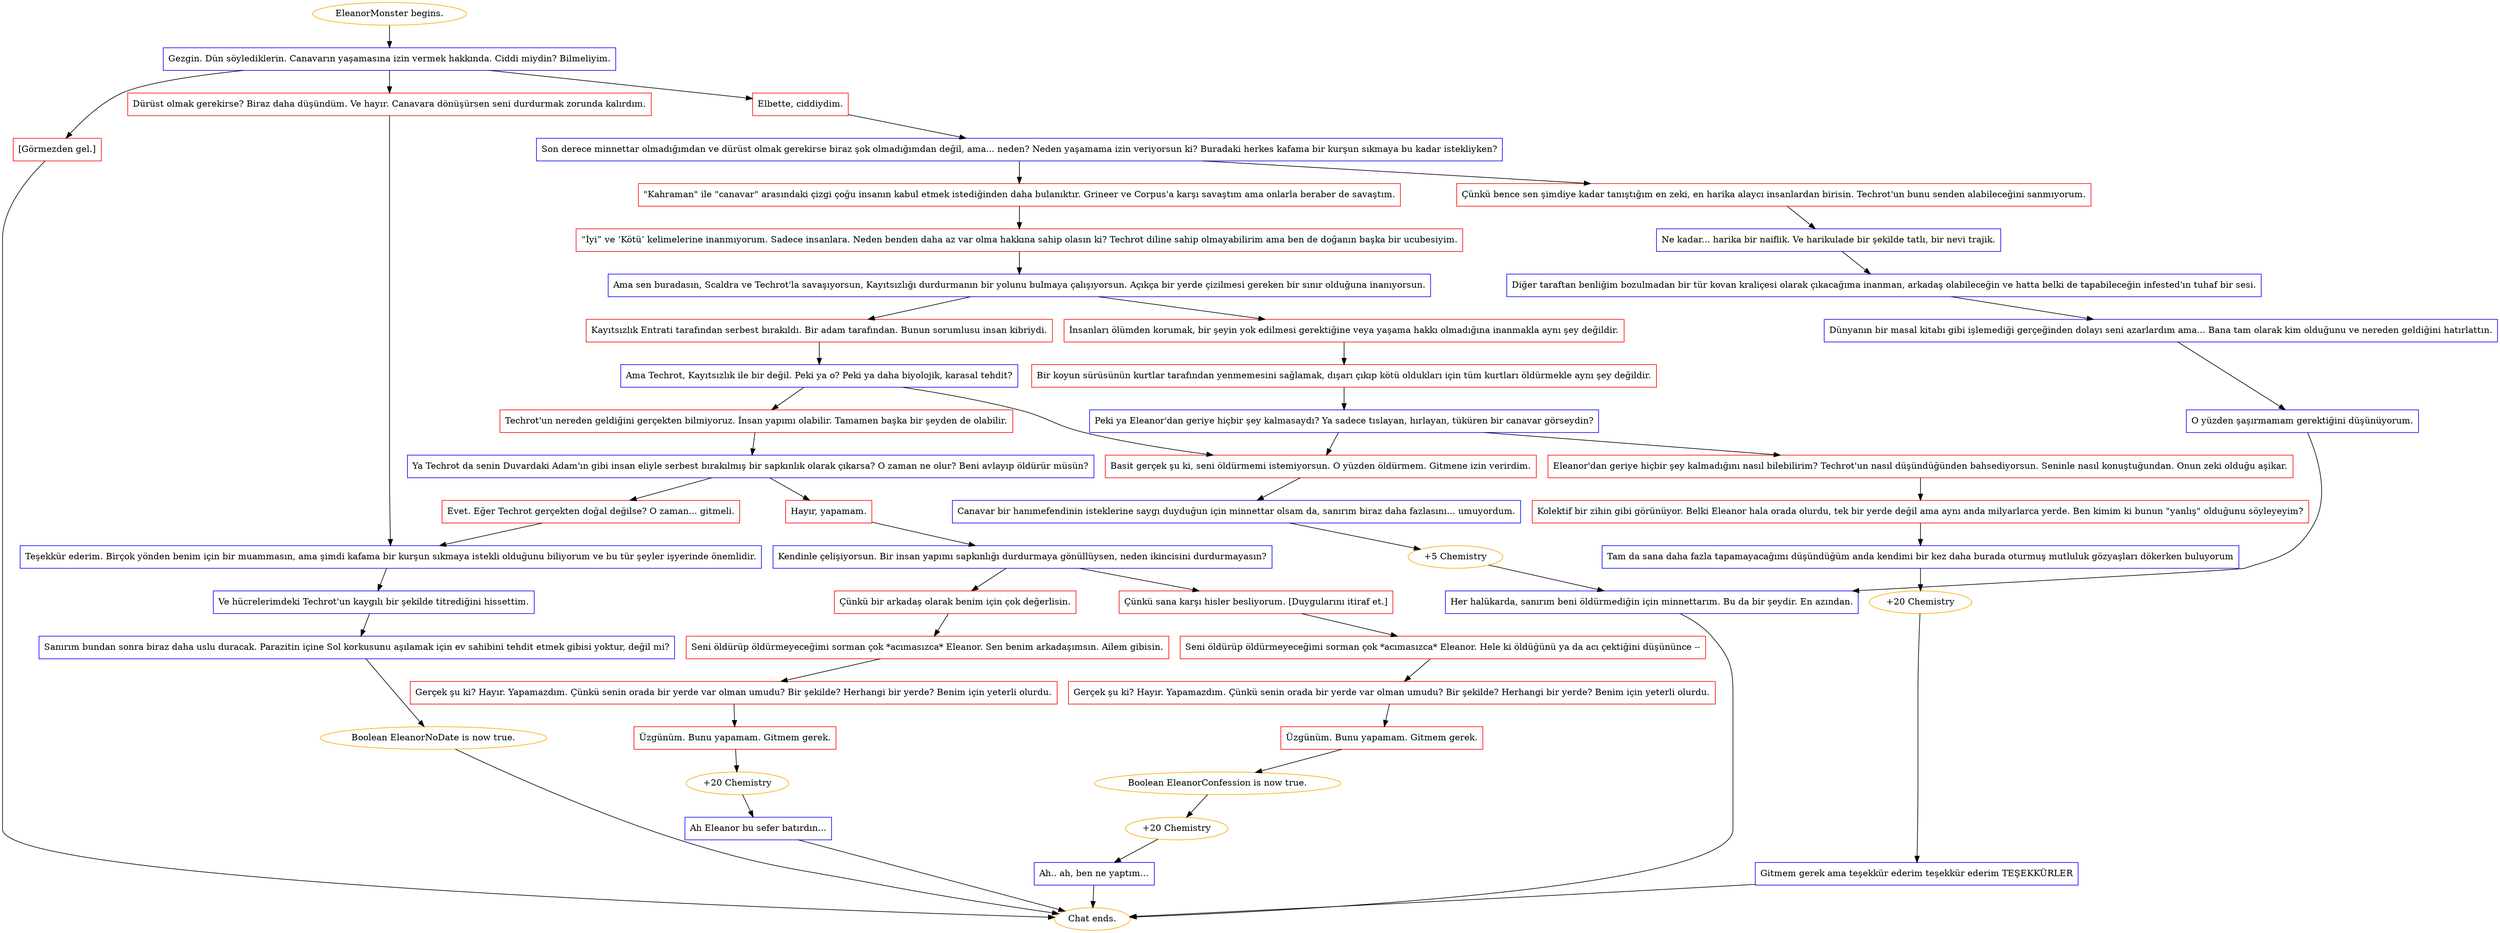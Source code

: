 digraph {
	"EleanorMonster begins." [color=orange];
		"EleanorMonster begins." -> j574766169;
	j574766169 [label="Gezgin. Dün söylediklerin. Canavarın yaşamasına izin vermek hakkında. Ciddi miydin? Bilmeliyim.",shape=box,color=blue];
		j574766169 -> j2980999489;
		j574766169 -> j2993471180;
		j574766169 -> j1155504604;
	j2980999489 [label="Elbette, ciddiydim.",shape=box,color=red];
		j2980999489 -> j496814674;
	j2993471180 [label="Dürüst olmak gerekirse? Biraz daha düşündüm. Ve hayır. Canavara dönüşürsen seni durdurmak zorunda kalırdım.",shape=box,color=red];
		j2993471180 -> j424336336;
	j1155504604 [label="[Görmezden gel.]",shape=box,color=red];
		j1155504604 -> "Chat ends.";
	j496814674 [label="Son derece minnettar olmadığımdan ve dürüst olmak gerekirse biraz şok olmadığımdan değil, ama... neden? Neden yaşamama izin veriyorsun ki? Buradaki herkes kafama bir kurşun sıkmaya bu kadar istekliyken?",shape=box,color=blue];
		j496814674 -> j2237666518;
		j496814674 -> j1818572863;
	j424336336 [label="Teşekkür ederim. Birçok yönden benim için bir muammasın, ama şimdi kafama bir kurşun sıkmaya istekli olduğunu biliyorum ve bu tür şeyler işyerinde önemlidir.",shape=box,color=blue];
		j424336336 -> j1079015532;
	"Chat ends." [color=orange];
	j2237666518 [label="\"Kahraman\" ile \"canavar\" arasındaki çizgi çoğu insanın kabul etmek istediğinden daha bulanıktır. Grineer ve Corpus'a karşı savaştım ama onlarla beraber de savaştım.",shape=box,color=red];
		j2237666518 -> j2943696463;
	j1818572863 [label="Çünkü bence sen şimdiye kadar tanıştığım en zeki, en harika alaycı insanlardan birisin. Techrot'un bunu senden alabileceğini sanmıyorum.",shape=box,color=red];
		j1818572863 -> j3271555435;
	j1079015532 [label="Ve hücrelerimdeki Techrot'un kaygılı bir şekilde titrediğini hissettim.",shape=box,color=blue];
		j1079015532 -> j2606239822;
	j2943696463 [label="“İyi” ve ‘Kötü’ kelimelerine inanmıyorum. Sadece insanlara. Neden benden daha az var olma hakkına sahip olasın ki? Techrot diline sahip olmayabilirim ama ben de doğanın başka bir ucubesiyim.",shape=box,color=red];
		j2943696463 -> j226456210;
	j3271555435 [label="Ne kadar... harika bir naiflik. Ve harikulade bir şekilde tatlı, bir nevi trajik.",shape=box,color=blue];
		j3271555435 -> j4091329861;
	j2606239822 [label="Sanırım bundan sonra biraz daha uslu duracak. Parazitin içine Sol korkusunu aşılamak için ev sahibini tehdit etmek gibisi yoktur, değil mi?",shape=box,color=blue];
		j2606239822 -> j2728200779;
	j226456210 [label="Ama sen buradasın, Scaldra ve Techrot'la savaşıyorsun, Kayıtsızlığı durdurmanın bir yolunu bulmaya çalışıyorsun. Açıkça bir yerde çizilmesi gereken bir sınır olduğuna inanıyorsun.",shape=box,color=blue];
		j226456210 -> j3247512051;
		j226456210 -> j3353267109;
	j4091329861 [label="Diğer taraftan benliğim bozulmadan bir tür kovan kraliçesi olarak çıkacağıma inanman, arkadaş olabileceğin ve hatta belki de tapabileceğin infested'ın tuhaf bir sesi.",shape=box,color=blue];
		j4091329861 -> j774951133;
	j2728200779 [label="Boolean EleanorNoDate is now true.",color=orange];
		j2728200779 -> "Chat ends.";
	j3247512051 [label="Kayıtsızlık Entrati tarafından serbest bırakıldı. Bir adam tarafından. Bunun sorumlusu insan kibriydi.",shape=box,color=red];
		j3247512051 -> j2774164145;
	j3353267109 [label="İnsanları ölümden korumak, bir şeyin yok edilmesi gerektiğine veya yaşama hakkı olmadığına inanmakla aynı şey değildir.",shape=box,color=red];
		j3353267109 -> j3672467090;
	j774951133 [label="Dünyanın bir masal kitabı gibi işlemediği gerçeğinden dolayı seni azarlardım ama... Bana tam olarak kim olduğunu ve nereden geldiğini hatırlattın.",shape=box,color=blue];
		j774951133 -> j1482764299;
	j2774164145 [label="Ama Techrot, Kayıtsızlık ile bir değil. Peki ya o? Peki ya daha biyolojik, karasal tehdit?",shape=box,color=blue];
		j2774164145 -> j1312651427;
		j2774164145 -> j855159151;
	j3672467090 [label="Bir koyun sürüsünün kurtlar tarafından yenmemesini sağlamak, dışarı çıkıp kötü oldukları için tüm kurtları öldürmekle aynı şey değildir.",shape=box,color=red];
		j3672467090 -> j2693046494;
	j1482764299 [label="O yüzden şaşırmamam gerektiğini düşünüyorum.",shape=box,color=blue];
		j1482764299 -> j2176278929;
	j1312651427 [label="Techrot'un nereden geldiğini gerçekten bilmiyoruz. İnsan yapımı olabilir. Tamamen başka bir şeyden de olabilir.",shape=box,color=red];
		j1312651427 -> j1921597028;
	j855159151 [label="Basit gerçek şu ki, seni öldürmemi istemiyorsun. O yüzden öldürmem. Gitmene izin verirdim.",shape=box,color=red];
		j855159151 -> j2996197391;
	j2693046494 [label="Peki ya Eleanor'dan geriye hiçbir şey kalmasaydı? Ya sadece tıslayan, hırlayan, tüküren bir canavar görseydin?",shape=box,color=blue];
		j2693046494 -> j3781456774;
		j2693046494 -> j855159151;
	j2176278929 [label="Her halükarda, sanırım beni öldürmediğin için minnettarım. Bu da bir şeydir. En azından.",shape=box,color=blue];
		j2176278929 -> "Chat ends.";
	j1921597028 [label="Ya Techrot da senin Duvardaki Adam'ın gibi insan eliyle serbest bırakılmış bir sapkınlık olarak çıkarsa? O zaman ne olur? Beni avlayıp öldürür müsün?",shape=box,color=blue];
		j1921597028 -> j3793483749;
		j1921597028 -> j854138128;
	j2996197391 [label="Canavar bir hanımefendinin isteklerine saygı duyduğun için minnettar olsam da, sanırım biraz daha fazlasını... umuyordum.",shape=box,color=blue];
		j2996197391 -> j1881069598;
	j3781456774 [label="Eleanor'dan geriye hiçbir şey kalmadığını nasıl bilebilirim? Techrot'un nasıl düşündüğünden bahsediyorsun. Seninle nasıl konuştuğundan. Onun zeki olduğu aşikar.",shape=box,color=red];
		j3781456774 -> j2615328738;
	j3793483749 [label="Hayır, yapamam.",shape=box,color=red];
		j3793483749 -> j3799171329;
	j854138128 [label="Evet. Eğer Techrot gerçekten doğal değilse? O zaman... gitmeli.",shape=box,color=red];
		j854138128 -> j424336336;
	j1881069598 [label="+5 Chemistry",color=orange];
		j1881069598 -> j2176278929;
	j2615328738 [label="Kolektif bir zihin gibi görünüyor. Belki Eleanor hala orada olurdu, tek bir yerde değil ama aynı anda milyarlarca yerde. Ben kimim ki bunun \"yanlış\" olduğunu söyleyeyim?",shape=box,color=red];
		j2615328738 -> j2891541702;
	j3799171329 [label="Kendinle çelişiyorsun. Bir insan yapımı sapkınlığı durdurmaya gönüllüysen, neden ikincisini durdurmayasın?",shape=box,color=blue];
		j3799171329 -> j1696797314;
		j3799171329 -> j681501259;
	j2891541702 [label="Tam da sana daha fazla tapamayacağımı düşündüğüm anda kendimi bir kez daha burada oturmuş mutluluk gözyaşları dökerken buluyorum",shape=box,color=blue];
		j2891541702 -> j4282217277;
	j1696797314 [label="Çünkü sana karşı hisler besliyorum. [Duygularını itiraf et.]",shape=box,color=red];
		j1696797314 -> j848826781;
	j681501259 [label="Çünkü bir arkadaş olarak benim için çok değerlisin.",shape=box,color=red];
		j681501259 -> j3393555782;
	j4282217277 [label="+20 Chemistry",color=orange];
		j4282217277 -> j1113767624;
	j848826781 [label="Seni öldürüp öldürmeyeceğimi sorman çok *acımasızca* Eleanor. Hele ki öldüğünü ya da acı çektiğini düşününce --",shape=box,color=red];
		j848826781 -> j375903771;
	j3393555782 [label="Seni öldürüp öldürmeyeceğimi sorman çok *acımasızca* Eleanor. Sen benim arkadaşımsın. Ailem gibisin.",shape=box,color=red];
		j3393555782 -> j3994459776;
	j1113767624 [label="Gitmem gerek ama teşekkür ederim teşekkür ederim TEŞEKKÜRLER",shape=box,color=blue];
		j1113767624 -> "Chat ends.";
	j375903771 [label="Gerçek şu ki? Hayır. Yapamazdım. Çünkü senin orada bir yerde var olman umudu? Bir şekilde? Herhangi bir yerde? Benim için yeterli olurdu.",shape=box,color=red];
		j375903771 -> j1016779850;
	j3994459776 [label="Gerçek şu ki? Hayır. Yapamazdım. Çünkü senin orada bir yerde var olman umudu? Bir şekilde? Herhangi bir yerde? Benim için yeterli olurdu.",shape=box,color=red];
		j3994459776 -> j2359761854;
	j1016779850 [label="Üzgünüm. Bunu yapamam. Gitmem gerek.",shape=box,color=red];
		j1016779850 -> j900736185;
	j2359761854 [label="Üzgünüm. Bunu yapamam. Gitmem gerek.",shape=box,color=red];
		j2359761854 -> j782834240;
	j900736185 [label="Boolean EleanorConfession is now true.",color=orange];
		j900736185 -> j2368962371;
	j782834240 [label="+20 Chemistry",color=orange];
		j782834240 -> j2162532617;
	j2368962371 [label="+20 Chemistry",color=orange];
		j2368962371 -> j3196572998;
	j2162532617 [label="Ah Eleanor bu sefer batırdın...",shape=box,color=blue];
		j2162532617 -> "Chat ends.";
	j3196572998 [label="Ah.. ah, ben ne yaptım...",shape=box,color=blue];
		j3196572998 -> "Chat ends.";
}